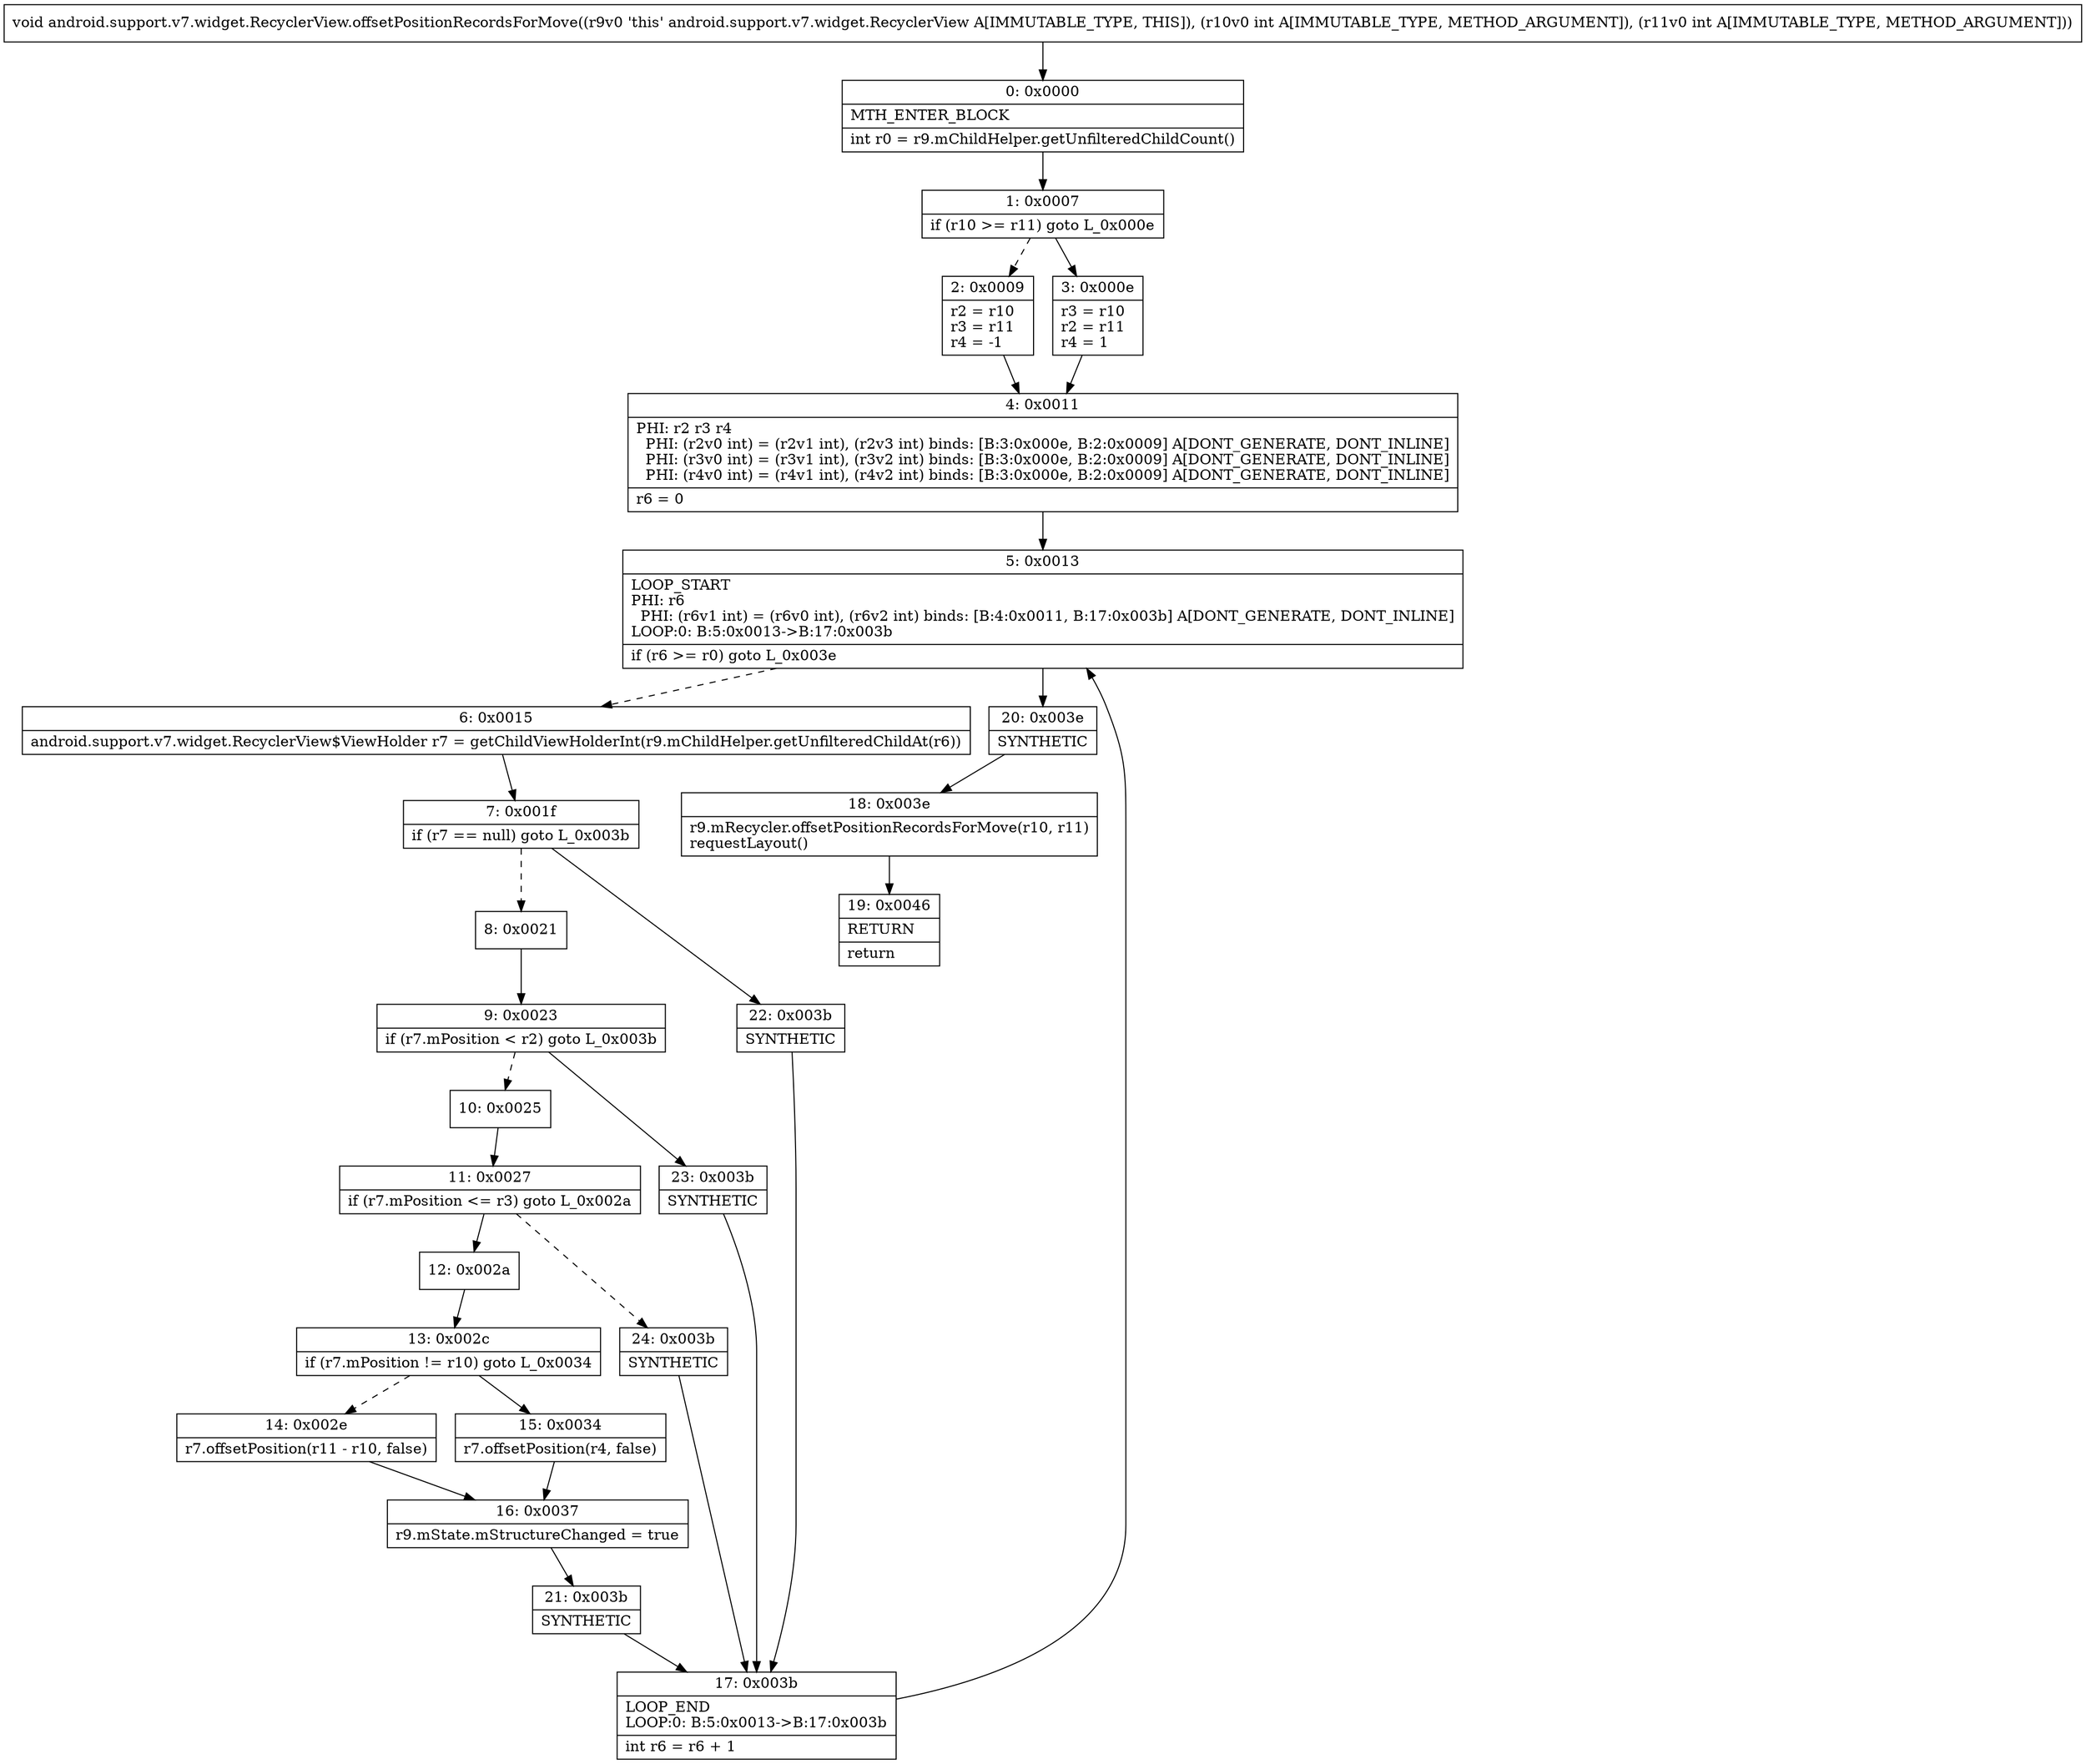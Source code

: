 digraph "CFG forandroid.support.v7.widget.RecyclerView.offsetPositionRecordsForMove(II)V" {
Node_0 [shape=record,label="{0\:\ 0x0000|MTH_ENTER_BLOCK\l|int r0 = r9.mChildHelper.getUnfilteredChildCount()\l}"];
Node_1 [shape=record,label="{1\:\ 0x0007|if (r10 \>= r11) goto L_0x000e\l}"];
Node_2 [shape=record,label="{2\:\ 0x0009|r2 = r10\lr3 = r11\lr4 = \-1\l}"];
Node_3 [shape=record,label="{3\:\ 0x000e|r3 = r10\lr2 = r11\lr4 = 1\l}"];
Node_4 [shape=record,label="{4\:\ 0x0011|PHI: r2 r3 r4 \l  PHI: (r2v0 int) = (r2v1 int), (r2v3 int) binds: [B:3:0x000e, B:2:0x0009] A[DONT_GENERATE, DONT_INLINE]\l  PHI: (r3v0 int) = (r3v1 int), (r3v2 int) binds: [B:3:0x000e, B:2:0x0009] A[DONT_GENERATE, DONT_INLINE]\l  PHI: (r4v0 int) = (r4v1 int), (r4v2 int) binds: [B:3:0x000e, B:2:0x0009] A[DONT_GENERATE, DONT_INLINE]\l|r6 = 0\l}"];
Node_5 [shape=record,label="{5\:\ 0x0013|LOOP_START\lPHI: r6 \l  PHI: (r6v1 int) = (r6v0 int), (r6v2 int) binds: [B:4:0x0011, B:17:0x003b] A[DONT_GENERATE, DONT_INLINE]\lLOOP:0: B:5:0x0013\-\>B:17:0x003b\l|if (r6 \>= r0) goto L_0x003e\l}"];
Node_6 [shape=record,label="{6\:\ 0x0015|android.support.v7.widget.RecyclerView$ViewHolder r7 = getChildViewHolderInt(r9.mChildHelper.getUnfilteredChildAt(r6))\l}"];
Node_7 [shape=record,label="{7\:\ 0x001f|if (r7 == null) goto L_0x003b\l}"];
Node_8 [shape=record,label="{8\:\ 0x0021}"];
Node_9 [shape=record,label="{9\:\ 0x0023|if (r7.mPosition \< r2) goto L_0x003b\l}"];
Node_10 [shape=record,label="{10\:\ 0x0025}"];
Node_11 [shape=record,label="{11\:\ 0x0027|if (r7.mPosition \<= r3) goto L_0x002a\l}"];
Node_12 [shape=record,label="{12\:\ 0x002a}"];
Node_13 [shape=record,label="{13\:\ 0x002c|if (r7.mPosition != r10) goto L_0x0034\l}"];
Node_14 [shape=record,label="{14\:\ 0x002e|r7.offsetPosition(r11 \- r10, false)\l}"];
Node_15 [shape=record,label="{15\:\ 0x0034|r7.offsetPosition(r4, false)\l}"];
Node_16 [shape=record,label="{16\:\ 0x0037|r9.mState.mStructureChanged = true\l}"];
Node_17 [shape=record,label="{17\:\ 0x003b|LOOP_END\lLOOP:0: B:5:0x0013\-\>B:17:0x003b\l|int r6 = r6 + 1\l}"];
Node_18 [shape=record,label="{18\:\ 0x003e|r9.mRecycler.offsetPositionRecordsForMove(r10, r11)\lrequestLayout()\l}"];
Node_19 [shape=record,label="{19\:\ 0x0046|RETURN\l|return\l}"];
Node_20 [shape=record,label="{20\:\ 0x003e|SYNTHETIC\l}"];
Node_21 [shape=record,label="{21\:\ 0x003b|SYNTHETIC\l}"];
Node_22 [shape=record,label="{22\:\ 0x003b|SYNTHETIC\l}"];
Node_23 [shape=record,label="{23\:\ 0x003b|SYNTHETIC\l}"];
Node_24 [shape=record,label="{24\:\ 0x003b|SYNTHETIC\l}"];
MethodNode[shape=record,label="{void android.support.v7.widget.RecyclerView.offsetPositionRecordsForMove((r9v0 'this' android.support.v7.widget.RecyclerView A[IMMUTABLE_TYPE, THIS]), (r10v0 int A[IMMUTABLE_TYPE, METHOD_ARGUMENT]), (r11v0 int A[IMMUTABLE_TYPE, METHOD_ARGUMENT])) }"];
MethodNode -> Node_0;
Node_0 -> Node_1;
Node_1 -> Node_2[style=dashed];
Node_1 -> Node_3;
Node_2 -> Node_4;
Node_3 -> Node_4;
Node_4 -> Node_5;
Node_5 -> Node_6[style=dashed];
Node_5 -> Node_20;
Node_6 -> Node_7;
Node_7 -> Node_8[style=dashed];
Node_7 -> Node_22;
Node_8 -> Node_9;
Node_9 -> Node_10[style=dashed];
Node_9 -> Node_23;
Node_10 -> Node_11;
Node_11 -> Node_12;
Node_11 -> Node_24[style=dashed];
Node_12 -> Node_13;
Node_13 -> Node_14[style=dashed];
Node_13 -> Node_15;
Node_14 -> Node_16;
Node_15 -> Node_16;
Node_16 -> Node_21;
Node_17 -> Node_5;
Node_18 -> Node_19;
Node_20 -> Node_18;
Node_21 -> Node_17;
Node_22 -> Node_17;
Node_23 -> Node_17;
Node_24 -> Node_17;
}

